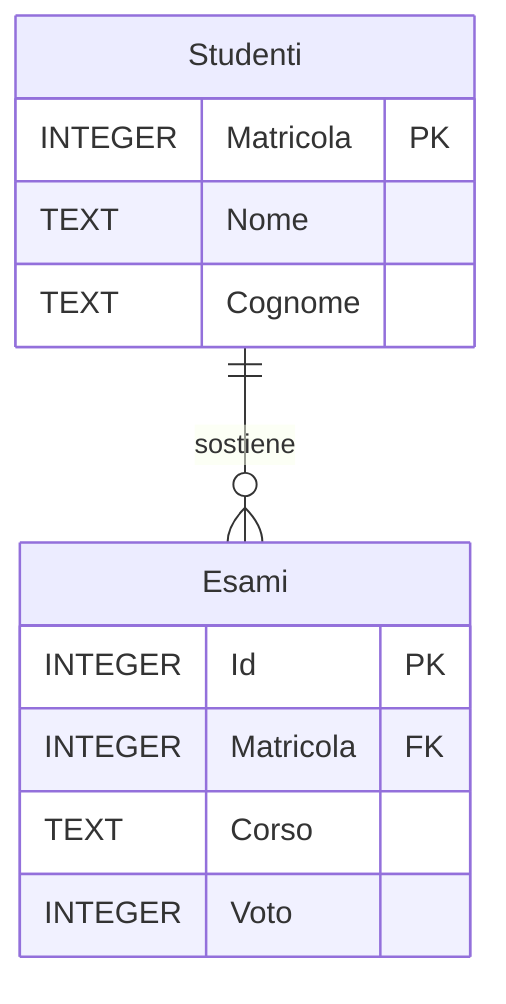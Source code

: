 erDiagram
    Studenti {
        INTEGER Matricola PK
        TEXT Nome
        TEXT Cognome
    }
    Esami {
        INTEGER Id PK
        INTEGER Matricola FK
        TEXT Corso
        INTEGER Voto
    }
    Studenti ||--o{ Esami : "sostiene"